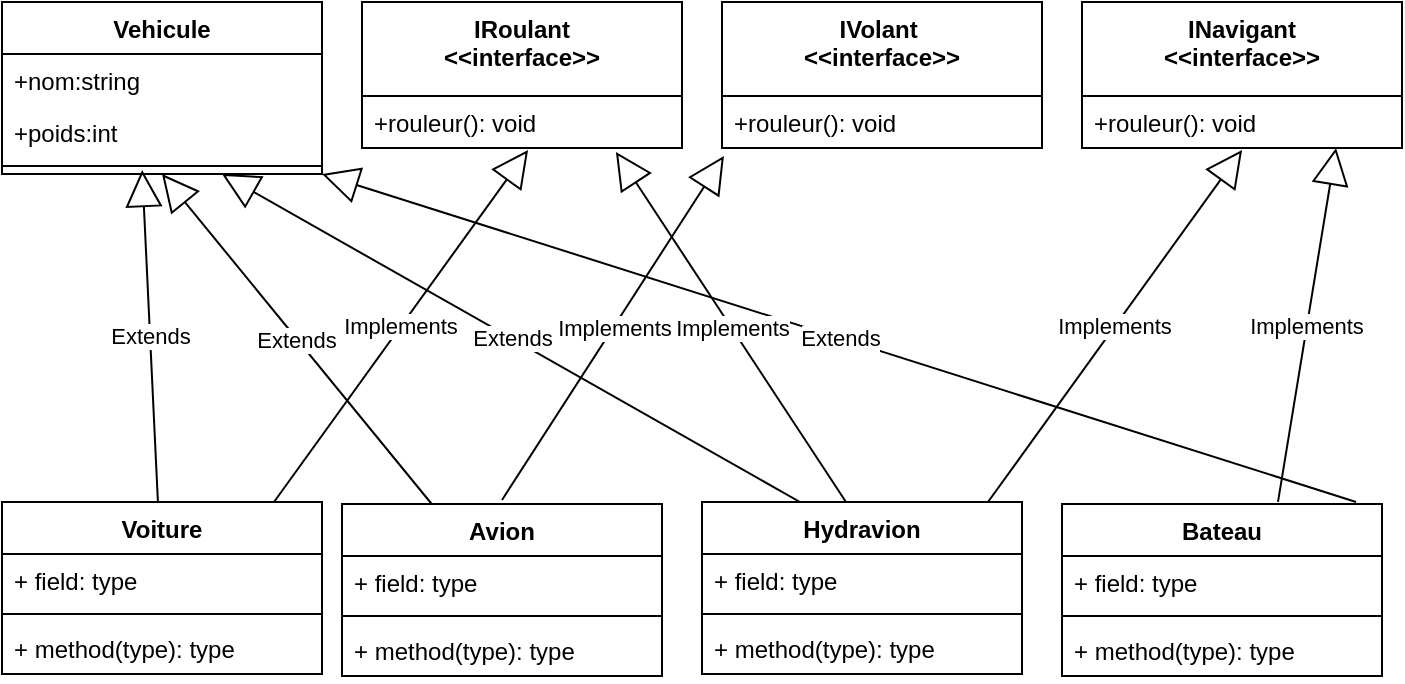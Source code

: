 <mxfile version="12.2.4" pages="1"><diagram id="u8aJGdZHH4w8NezdL8zX" name="Page-1"><mxGraphModel dx="775" dy="765" grid="1" gridSize="10" guides="1" tooltips="1" connect="1" arrows="1" fold="1" page="1" pageScale="1" pageWidth="850" pageHeight="1100" math="0" shadow="0"><root><mxCell id="0"/><mxCell id="1" parent="0"/><mxCell id="2" value="Voiture" style="swimlane;fontStyle=1;align=center;verticalAlign=top;childLayout=stackLayout;horizontal=1;startSize=26;horizontalStack=0;resizeParent=1;resizeParentMax=0;resizeLast=0;collapsible=1;marginBottom=0;" parent="1" vertex="1"><mxGeometry x="20" y="430" width="160" height="86" as="geometry"/></mxCell><mxCell id="3" value="+ field: type" style="text;strokeColor=none;fillColor=none;align=left;verticalAlign=top;spacingLeft=4;spacingRight=4;overflow=hidden;rotatable=0;points=[[0,0.5],[1,0.5]];portConstraint=eastwest;" parent="2" vertex="1"><mxGeometry y="26" width="160" height="26" as="geometry"/></mxCell><mxCell id="4" value="" style="line;strokeWidth=1;fillColor=none;align=left;verticalAlign=middle;spacingTop=-1;spacingLeft=3;spacingRight=3;rotatable=0;labelPosition=right;points=[];portConstraint=eastwest;" parent="2" vertex="1"><mxGeometry y="52" width="160" height="8" as="geometry"/></mxCell><mxCell id="5" value="+ method(type): type" style="text;strokeColor=none;fillColor=none;align=left;verticalAlign=top;spacingLeft=4;spacingRight=4;overflow=hidden;rotatable=0;points=[[0,0.5],[1,0.5]];portConstraint=eastwest;" parent="2" vertex="1"><mxGeometry y="60" width="160" height="26" as="geometry"/></mxCell><mxCell id="6" value="Hydravion" style="swimlane;fontStyle=1;align=center;verticalAlign=top;childLayout=stackLayout;horizontal=1;startSize=26;horizontalStack=0;resizeParent=1;resizeParentMax=0;resizeLast=0;collapsible=1;marginBottom=0;" parent="1" vertex="1"><mxGeometry x="370" y="430" width="160" height="86" as="geometry"/></mxCell><mxCell id="7" value="+ field: type" style="text;strokeColor=none;fillColor=none;align=left;verticalAlign=top;spacingLeft=4;spacingRight=4;overflow=hidden;rotatable=0;points=[[0,0.5],[1,0.5]];portConstraint=eastwest;" parent="6" vertex="1"><mxGeometry y="26" width="160" height="26" as="geometry"/></mxCell><mxCell id="8" value="" style="line;strokeWidth=1;fillColor=none;align=left;verticalAlign=middle;spacingTop=-1;spacingLeft=3;spacingRight=3;rotatable=0;labelPosition=right;points=[];portConstraint=eastwest;" parent="6" vertex="1"><mxGeometry y="52" width="160" height="8" as="geometry"/></mxCell><mxCell id="9" value="+ method(type): type" style="text;strokeColor=none;fillColor=none;align=left;verticalAlign=top;spacingLeft=4;spacingRight=4;overflow=hidden;rotatable=0;points=[[0,0.5],[1,0.5]];portConstraint=eastwest;" parent="6" vertex="1"><mxGeometry y="60" width="160" height="26" as="geometry"/></mxCell><mxCell id="10" value="Avion" style="swimlane;fontStyle=1;align=center;verticalAlign=top;childLayout=stackLayout;horizontal=1;startSize=26;horizontalStack=0;resizeParent=1;resizeParentMax=0;resizeLast=0;collapsible=1;marginBottom=0;" parent="1" vertex="1"><mxGeometry x="190" y="431" width="160" height="86" as="geometry"/></mxCell><mxCell id="11" value="+ field: type" style="text;strokeColor=none;fillColor=none;align=left;verticalAlign=top;spacingLeft=4;spacingRight=4;overflow=hidden;rotatable=0;points=[[0,0.5],[1,0.5]];portConstraint=eastwest;" parent="10" vertex="1"><mxGeometry y="26" width="160" height="26" as="geometry"/></mxCell><mxCell id="12" value="" style="line;strokeWidth=1;fillColor=none;align=left;verticalAlign=middle;spacingTop=-1;spacingLeft=3;spacingRight=3;rotatable=0;labelPosition=right;points=[];portConstraint=eastwest;" parent="10" vertex="1"><mxGeometry y="52" width="160" height="8" as="geometry"/></mxCell><mxCell id="13" value="+ method(type): type" style="text;strokeColor=none;fillColor=none;align=left;verticalAlign=top;spacingLeft=4;spacingRight=4;overflow=hidden;rotatable=0;points=[[0,0.5],[1,0.5]];portConstraint=eastwest;" parent="10" vertex="1"><mxGeometry y="60" width="160" height="26" as="geometry"/></mxCell><mxCell id="14" value="Bateau" style="swimlane;fontStyle=1;align=center;verticalAlign=top;childLayout=stackLayout;horizontal=1;startSize=26;horizontalStack=0;resizeParent=1;resizeParentMax=0;resizeLast=0;collapsible=1;marginBottom=0;" parent="1" vertex="1"><mxGeometry x="550" y="431" width="160" height="86" as="geometry"/></mxCell><mxCell id="15" value="+ field: type" style="text;strokeColor=none;fillColor=none;align=left;verticalAlign=top;spacingLeft=4;spacingRight=4;overflow=hidden;rotatable=0;points=[[0,0.5],[1,0.5]];portConstraint=eastwest;" parent="14" vertex="1"><mxGeometry y="26" width="160" height="26" as="geometry"/></mxCell><mxCell id="16" value="" style="line;strokeWidth=1;fillColor=none;align=left;verticalAlign=middle;spacingTop=-1;spacingLeft=3;spacingRight=3;rotatable=0;labelPosition=right;points=[];portConstraint=eastwest;" parent="14" vertex="1"><mxGeometry y="52" width="160" height="8" as="geometry"/></mxCell><mxCell id="17" value="+ method(type): type" style="text;strokeColor=none;fillColor=none;align=left;verticalAlign=top;spacingLeft=4;spacingRight=4;overflow=hidden;rotatable=0;points=[[0,0.5],[1,0.5]];portConstraint=eastwest;" parent="14" vertex="1"><mxGeometry y="60" width="160" height="26" as="geometry"/></mxCell><mxCell id="18" value="Vehicule" style="swimlane;fontStyle=1;align=center;verticalAlign=top;childLayout=stackLayout;horizontal=1;startSize=26;horizontalStack=0;resizeParent=1;resizeParentMax=0;resizeLast=0;collapsible=1;marginBottom=0;" parent="1" vertex="1"><mxGeometry x="20" y="180" width="160" height="86" as="geometry"/></mxCell><mxCell id="19" value="+nom:string" style="text;strokeColor=none;fillColor=none;align=left;verticalAlign=top;spacingLeft=4;spacingRight=4;overflow=hidden;rotatable=0;points=[[0,0.5],[1,0.5]];portConstraint=eastwest;" parent="18" vertex="1"><mxGeometry y="26" width="160" height="26" as="geometry"/></mxCell><mxCell id="22" value="+poids:int" style="text;strokeColor=none;fillColor=none;align=left;verticalAlign=top;spacingLeft=4;spacingRight=4;overflow=hidden;rotatable=0;points=[[0,0.5],[1,0.5]];portConstraint=eastwest;" parent="18" vertex="1"><mxGeometry y="52" width="160" height="26" as="geometry"/></mxCell><mxCell id="20" value="" style="line;strokeWidth=1;fillColor=none;align=left;verticalAlign=middle;spacingTop=-1;spacingLeft=3;spacingRight=3;rotatable=0;labelPosition=right;points=[];portConstraint=eastwest;" parent="18" vertex="1"><mxGeometry y="78" width="160" height="8" as="geometry"/></mxCell><mxCell id="23" value="IRoulant &#10;&lt;&lt;interface&gt;&gt;" style="swimlane;fontStyle=1;align=center;verticalAlign=top;childLayout=stackLayout;horizontal=1;startSize=47;horizontalStack=0;resizeParent=1;resizeParentMax=0;resizeLast=0;collapsible=1;marginBottom=0;" parent="1" vertex="1"><mxGeometry x="200" y="180" width="160" height="73" as="geometry"/></mxCell><mxCell id="24" value="+rouleur(): void" style="text;strokeColor=none;fillColor=none;align=left;verticalAlign=top;spacingLeft=4;spacingRight=4;overflow=hidden;rotatable=0;points=[[0,0.5],[1,0.5]];portConstraint=eastwest;" parent="23" vertex="1"><mxGeometry y="47" width="160" height="26" as="geometry"/></mxCell><mxCell id="30" value="IVolant &#10;&lt;&lt;interface&gt;&gt;" style="swimlane;fontStyle=1;align=center;verticalAlign=top;childLayout=stackLayout;horizontal=1;startSize=47;horizontalStack=0;resizeParent=1;resizeParentMax=0;resizeLast=0;collapsible=1;marginBottom=0;" parent="1" vertex="1"><mxGeometry x="380" y="180" width="160" height="73" as="geometry"/></mxCell><mxCell id="31" value="+rouleur(): void" style="text;strokeColor=none;fillColor=none;align=left;verticalAlign=top;spacingLeft=4;spacingRight=4;overflow=hidden;rotatable=0;points=[[0,0.5],[1,0.5]];portConstraint=eastwest;" parent="30" vertex="1"><mxGeometry y="47" width="160" height="26" as="geometry"/></mxCell><mxCell id="32" value="INavigant&#10;&lt;&lt;interface&gt;&gt;" style="swimlane;fontStyle=1;align=center;verticalAlign=top;childLayout=stackLayout;horizontal=1;startSize=47;horizontalStack=0;resizeParent=1;resizeParentMax=0;resizeLast=0;collapsible=1;marginBottom=0;" parent="1" vertex="1"><mxGeometry x="560" y="180" width="160" height="73" as="geometry"/></mxCell><mxCell id="33" value="+rouleur(): void" style="text;strokeColor=none;fillColor=none;align=left;verticalAlign=top;spacingLeft=4;spacingRight=4;overflow=hidden;rotatable=0;points=[[0,0.5],[1,0.5]];portConstraint=eastwest;" parent="32" vertex="1"><mxGeometry y="47" width="160" height="26" as="geometry"/></mxCell><mxCell id="37" value="Extends" style="endArrow=block;endSize=16;endFill=0;html=1;entryX=0.438;entryY=0.75;entryDx=0;entryDy=0;entryPerimeter=0;" parent="1" source="2" target="20" edge="1"><mxGeometry width="160" relative="1" as="geometry"><mxPoint x="60" y="330" as="sourcePoint"/><mxPoint x="220" y="330" as="targetPoint"/></mxGeometry></mxCell><mxCell id="38" value="Extends" style="endArrow=block;endSize=16;endFill=0;html=1;entryX=0.5;entryY=1;entryDx=0;entryDy=0;" parent="1" source="10" target="18" edge="1"><mxGeometry width="160" relative="1" as="geometry"><mxPoint x="259.529" y="341" as="sourcePoint"/><mxPoint x="259.58" y="265" as="targetPoint"/></mxGeometry></mxCell><mxCell id="41" value="Extends" style="endArrow=block;endSize=16;endFill=0;html=1;exitX=0.306;exitY=0;exitDx=0;exitDy=0;exitPerimeter=0;" parent="1" source="6" edge="1"><mxGeometry width="160" relative="1" as="geometry"><mxPoint x="439.529" y="340" as="sourcePoint"/><mxPoint x="130" y="266" as="targetPoint"/></mxGeometry></mxCell><mxCell id="42" value="Extends" style="endArrow=block;endSize=16;endFill=0;html=1;entryX=1;entryY=1.308;entryDx=0;entryDy=0;entryPerimeter=0;exitX=0.919;exitY=-0.012;exitDx=0;exitDy=0;exitPerimeter=0;" parent="1" source="14" target="22" edge="1"><mxGeometry width="160" relative="1" as="geometry"><mxPoint x="560.029" y="341" as="sourcePoint"/><mxPoint x="400.5" y="266" as="targetPoint"/></mxGeometry></mxCell><mxCell id="43" value="Implements" style="endArrow=block;endSize=16;endFill=0;html=1;entryX=0.419;entryY=1.038;entryDx=0;entryDy=0;entryPerimeter=0;exitX=0.75;exitY=0;exitDx=0;exitDy=0;" parent="1" edge="1"><mxGeometry width="160" relative="1" as="geometry"><mxPoint x="156" y="430" as="sourcePoint"/><mxPoint x="283.04" y="253.988" as="targetPoint"/></mxGeometry></mxCell><mxCell id="44" value="Implements" style="endArrow=block;endSize=16;endFill=0;html=1;entryX=0.006;entryY=1.154;entryDx=0;entryDy=0;entryPerimeter=0;exitX=0.75;exitY=0;exitDx=0;exitDy=0;" parent="1" target="31" edge="1"><mxGeometry width="160" relative="1" as="geometry"><mxPoint x="270" y="429" as="sourcePoint"/><mxPoint x="397.04" y="252.988" as="targetPoint"/></mxGeometry></mxCell><mxCell id="45" value="Implements" style="endArrow=block;endSize=16;endFill=0;html=1;entryX=0.419;entryY=1.038;entryDx=0;entryDy=0;entryPerimeter=0;exitX=0.75;exitY=0;exitDx=0;exitDy=0;" parent="1" edge="1"><mxGeometry width="160" relative="1" as="geometry"><mxPoint x="513" y="430" as="sourcePoint"/><mxPoint x="640.04" y="253.988" as="targetPoint"/></mxGeometry></mxCell><mxCell id="46" value="Implements" style="endArrow=block;endSize=16;endFill=0;html=1;entryX=0.831;entryY=1.077;entryDx=0;entryDy=0;entryPerimeter=0;exitX=0.45;exitY=0;exitDx=0;exitDy=0;exitPerimeter=0;" parent="1" source="6" edge="1"><mxGeometry width="160" relative="1" as="geometry"><mxPoint x="454" y="431" as="sourcePoint"/><mxPoint x="326.96" y="255.002" as="targetPoint"/></mxGeometry></mxCell><mxCell id="47" value="Implements" style="endArrow=block;endSize=16;endFill=0;html=1;entryX=0.419;entryY=1.038;entryDx=0;entryDy=0;entryPerimeter=0;exitX=0.675;exitY=-0.012;exitDx=0;exitDy=0;exitPerimeter=0;" parent="1" source="14" edge="1"><mxGeometry width="160" relative="1" as="geometry"><mxPoint x="560" y="429" as="sourcePoint"/><mxPoint x="687.04" y="252.988" as="targetPoint"/></mxGeometry></mxCell></root></mxGraphModel></diagram></mxfile>